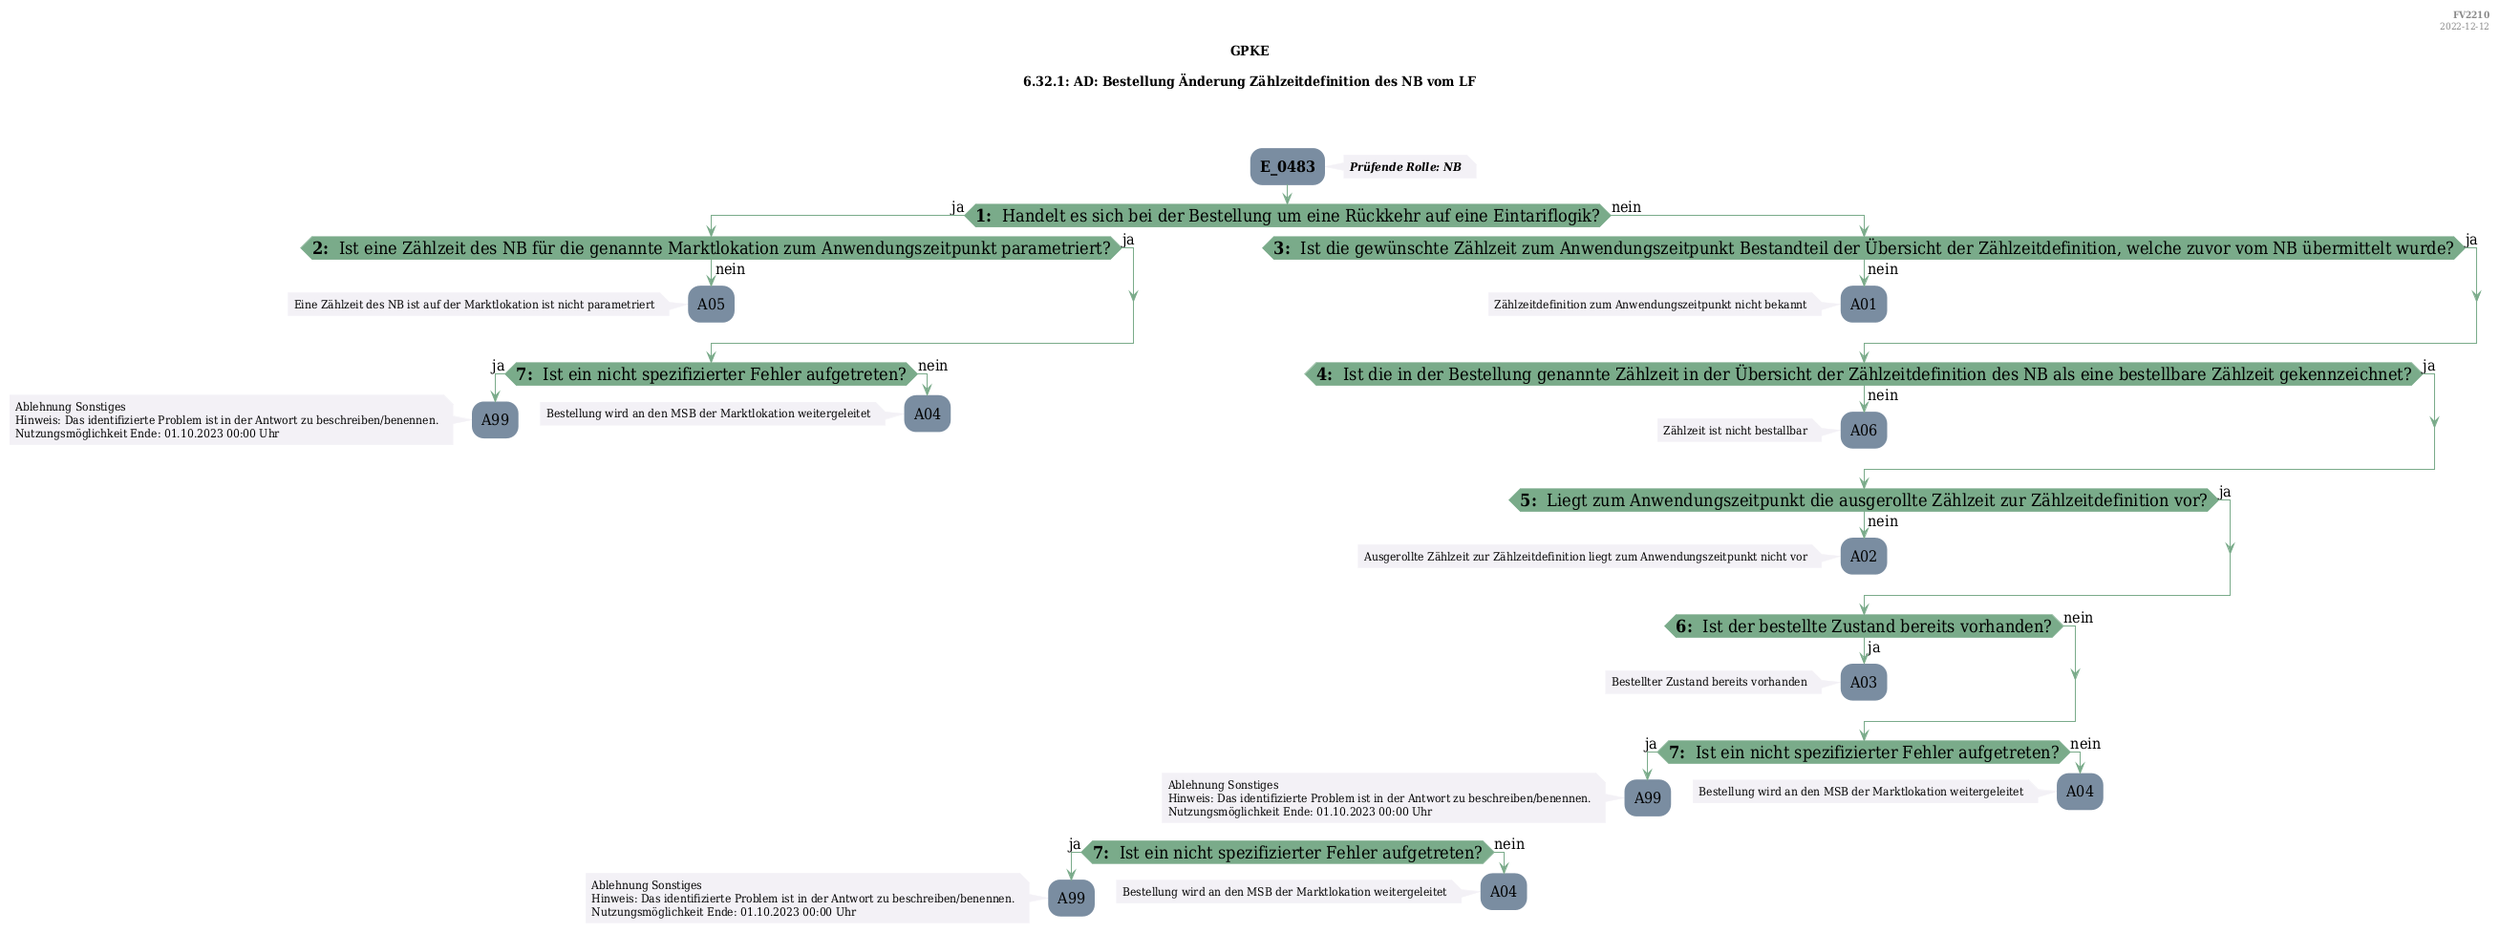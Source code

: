 @startuml
skinparam Shadowing false
skinparam NoteBorderColor #f3f1f6
skinparam NoteBackgroundColor #f3f1f6
skinparam NoteFontSize 12
skinparam ActivityBorderColor none
skinparam ActivityBackgroundColor #7a8da1
skinparam ActivityFontSize 16
skinparam ArrowColor #7aab8a
skinparam ArrowFontSize 16
skinparam ActivityDiamondBackgroundColor #7aab8a
skinparam ActivityDiamondBorderColor #7aab8a
skinparam ActivityDiamondFontSize 18
skinparam defaultFontName DejaVu Serif Condensed
skinparam ActivityEndColor #669580

header
<b>FV2210
2022-12-12
endheader

title
GPKE

6.32.1: AD: Bestellung Änderung Zählzeitdefinition des NB vom LF



end title
:<b>E_0483</b>;
note right
<b><i>Prüfende Rolle: NB
end note

if (<b>1: </b> Handelt es sich bei der Bestellung um eine Rückkehr auf eine Eintariflogik?) then (ja)
    if (<b>2: </b> Ist eine Zählzeit des NB für die genannte Marktlokation zum Anwendungszeitpunkt parametriert?) then (ja)
    else (nein)
        :A05;
        note left
            Eine Zählzeit des NB ist auf der Marktlokation ist nicht parametriert
        endnote
        kill;
    endif
    if (<b>7: </b> Ist ein nicht spezifizierter Fehler aufgetreten?) then (ja)
        :A99;
        note left
            Ablehnung Sonstiges
            Hinweis: Das identifizierte Problem ist in der Antwort zu beschreiben/benennen.
            Nutzungsmöglichkeit Ende: 01.10.2023 00:00 Uhr
        endnote
        kill;
    else (nein)
        :A04;
        note left
            Bestellung wird an den MSB der Marktlokation weitergeleitet
        endnote
        kill;
    endif
else (nein)
    if (<b>3: </b> Ist die gewünschte Zählzeit zum Anwendungszeitpunkt Bestandteil der Übersicht der Zählzeitdefinition, welche zuvor vom NB übermittelt wurde?) then (ja)
    else (nein)
        :A01;
        note left
            Zählzeitdefinition zum Anwendungszeitpunkt nicht bekannt
        endnote
        kill;
    endif
    if (<b>4: </b> Ist die in der Bestellung genannte Zählzeit in der Übersicht der Zählzeitdefinition des NB als eine bestellbare Zählzeit gekennzeichnet?) then (ja)
    else (nein)
        :A06;
        note left
            Zählzeit ist nicht bestallbar
        endnote
        kill;
    endif
    if (<b>5: </b> Liegt zum Anwendungszeitpunkt die ausgerollte Zählzeit zur Zählzeitdefinition vor?) then (ja)
    else (nein)
        :A02;
        note left
            Ausgerollte Zählzeit zur Zählzeitdefinition liegt zum Anwendungszeitpunkt nicht vor
        endnote
        kill;
    endif
    if (<b>6: </b> Ist der bestellte Zustand bereits vorhanden?) then (ja)
        :A03;
        note left
            Bestellter Zustand bereits vorhanden
        endnote
        kill;
    else (nein)
    endif
    if (<b>7: </b> Ist ein nicht spezifizierter Fehler aufgetreten?) then (ja)
        :A99;
        note left
            Ablehnung Sonstiges
            Hinweis: Das identifizierte Problem ist in der Antwort zu beschreiben/benennen.
            Nutzungsmöglichkeit Ende: 01.10.2023 00:00 Uhr
        endnote
        kill;
    else (nein)
        :A04;
        note left
            Bestellung wird an den MSB der Marktlokation weitergeleitet
        endnote
        kill;
    endif
endif
if (<b>7: </b> Ist ein nicht spezifizierter Fehler aufgetreten?) then (ja)
    :A99;
    note left
        Ablehnung Sonstiges
        Hinweis: Das identifizierte Problem ist in der Antwort zu beschreiben/benennen.
        Nutzungsmöglichkeit Ende: 01.10.2023 00:00 Uhr
    endnote
    kill;
else (nein)
    :A04;
    note left
        Bestellung wird an den MSB der Marktlokation weitergeleitet
    endnote
    kill;
endif

@enduml
